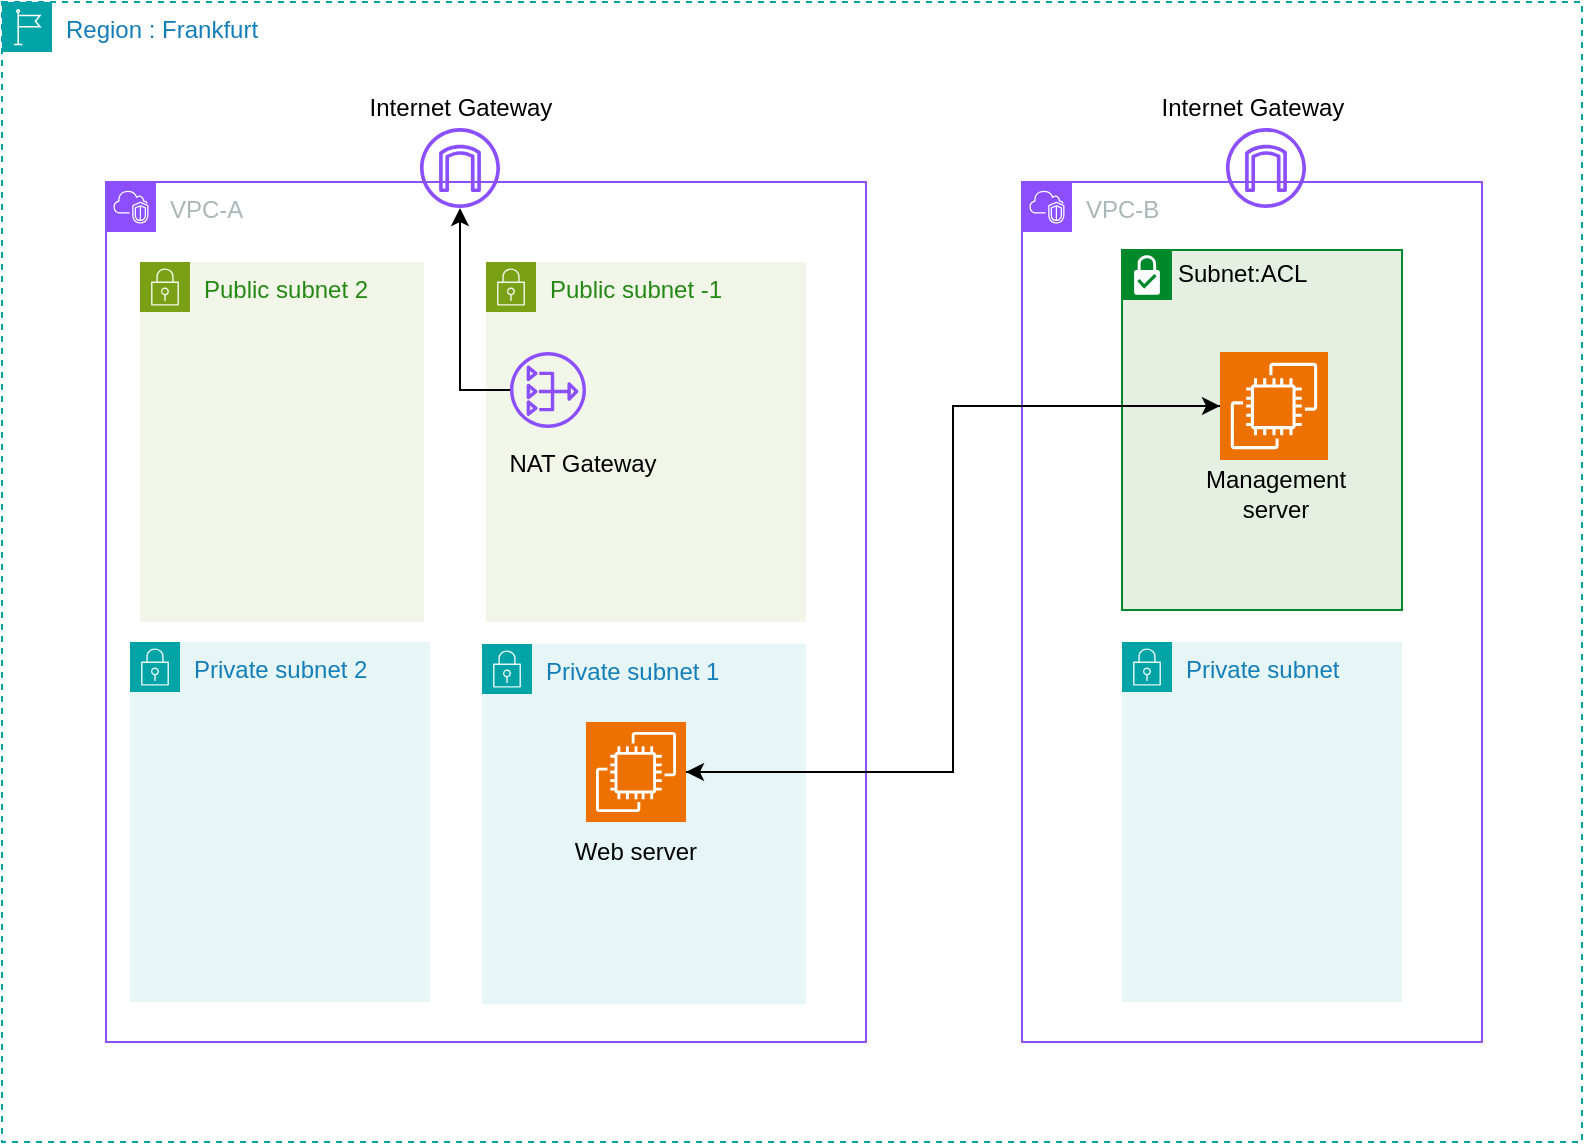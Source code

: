 <mxfile version="23.1.5" type="github">
  <diagram name="Pagina-1" id="JSuOB0qH_aEUuRuIwBlh">
    <mxGraphModel dx="1191" dy="721" grid="1" gridSize="10" guides="1" tooltips="1" connect="1" arrows="1" fold="1" page="1" pageScale="1" pageWidth="827" pageHeight="1169" math="0" shadow="0">
      <root>
        <mxCell id="0" />
        <mxCell id="1" parent="0" />
        <mxCell id="ssjmfCyC4Wv2lQjvstt9-3" value="Region : Frankfurt" style="points=[[0,0],[0.25,0],[0.5,0],[0.75,0],[1,0],[1,0.25],[1,0.5],[1,0.75],[1,1],[0.75,1],[0.5,1],[0.25,1],[0,1],[0,0.75],[0,0.5],[0,0.25]];outlineConnect=0;gradientColor=none;html=1;whiteSpace=wrap;fontSize=12;fontStyle=0;container=1;pointerEvents=0;collapsible=0;recursiveResize=0;shape=mxgraph.aws4.group;grIcon=mxgraph.aws4.group_region;strokeColor=#00A4A6;fillColor=none;verticalAlign=top;align=left;spacingLeft=30;fontColor=#147EBA;dashed=1;" vertex="1" parent="1">
          <mxGeometry x="18" y="70" width="790" height="570" as="geometry" />
        </mxCell>
        <mxCell id="ssjmfCyC4Wv2lQjvstt9-4" value="VPC-B" style="points=[[0,0],[0.25,0],[0.5,0],[0.75,0],[1,0],[1,0.25],[1,0.5],[1,0.75],[1,1],[0.75,1],[0.5,1],[0.25,1],[0,1],[0,0.75],[0,0.5],[0,0.25]];outlineConnect=0;gradientColor=none;html=1;whiteSpace=wrap;fontSize=12;fontStyle=0;container=1;pointerEvents=0;collapsible=0;recursiveResize=0;shape=mxgraph.aws4.group;grIcon=mxgraph.aws4.group_vpc2;strokeColor=#8C4FFF;fillColor=none;verticalAlign=top;align=left;spacingLeft=30;fontColor=#AAB7B8;dashed=0;" vertex="1" parent="ssjmfCyC4Wv2lQjvstt9-3">
          <mxGeometry x="510" y="90" width="230" height="430" as="geometry" />
        </mxCell>
        <mxCell id="ssjmfCyC4Wv2lQjvstt9-12" value="Subnet:ACL" style="shape=mxgraph.ibm.box;prType=subnet;fontStyle=0;verticalAlign=top;align=left;spacingLeft=32;spacingTop=4;fillColor=#E6F0E2;rounded=0;whiteSpace=wrap;html=1;strokeColor=#00882B;strokeWidth=1;dashed=0;container=1;spacing=-4;collapsible=0;expand=0;recursiveResize=0;" vertex="1" parent="ssjmfCyC4Wv2lQjvstt9-4">
          <mxGeometry x="50" y="34" width="140" height="180" as="geometry" />
        </mxCell>
        <mxCell id="ssjmfCyC4Wv2lQjvstt9-17" value="" style="sketch=0;points=[[0,0,0],[0.25,0,0],[0.5,0,0],[0.75,0,0],[1,0,0],[0,1,0],[0.25,1,0],[0.5,1,0],[0.75,1,0],[1,1,0],[0,0.25,0],[0,0.5,0],[0,0.75,0],[1,0.25,0],[1,0.5,0],[1,0.75,0]];outlineConnect=0;fontColor=#232F3E;fillColor=#ED7100;strokeColor=#ffffff;dashed=0;verticalLabelPosition=bottom;verticalAlign=top;align=center;html=1;fontSize=12;fontStyle=0;aspect=fixed;shape=mxgraph.aws4.resourceIcon;resIcon=mxgraph.aws4.ec2;" vertex="1" parent="ssjmfCyC4Wv2lQjvstt9-12">
          <mxGeometry x="49" y="51" width="54" height="54" as="geometry" />
        </mxCell>
        <mxCell id="ssjmfCyC4Wv2lQjvstt9-19" value="Management server" style="text;strokeColor=none;align=center;fillColor=none;html=1;verticalAlign=middle;whiteSpace=wrap;rounded=0;" vertex="1" parent="ssjmfCyC4Wv2lQjvstt9-12">
          <mxGeometry x="42" y="117" width="70" height="10" as="geometry" />
        </mxCell>
        <mxCell id="ssjmfCyC4Wv2lQjvstt9-13" value="Private subnet" style="points=[[0,0],[0.25,0],[0.5,0],[0.75,0],[1,0],[1,0.25],[1,0.5],[1,0.75],[1,1],[0.75,1],[0.5,1],[0.25,1],[0,1],[0,0.75],[0,0.5],[0,0.25]];outlineConnect=0;gradientColor=none;html=1;whiteSpace=wrap;fontSize=12;fontStyle=0;container=1;pointerEvents=0;collapsible=0;recursiveResize=0;shape=mxgraph.aws4.group;grIcon=mxgraph.aws4.group_security_group;grStroke=0;strokeColor=#00A4A6;fillColor=#E6F6F7;verticalAlign=top;align=left;spacingLeft=30;fontColor=#147EBA;dashed=0;" vertex="1" parent="ssjmfCyC4Wv2lQjvstt9-4">
          <mxGeometry x="50" y="230" width="140" height="180" as="geometry" />
        </mxCell>
        <mxCell id="ssjmfCyC4Wv2lQjvstt9-15" value="" style="sketch=0;outlineConnect=0;fontColor=#232F3E;gradientColor=none;fillColor=#8C4FFF;strokeColor=none;dashed=0;verticalLabelPosition=bottom;verticalAlign=top;align=center;html=1;fontSize=12;fontStyle=0;aspect=fixed;pointerEvents=1;shape=mxgraph.aws4.internet_gateway;" vertex="1" parent="ssjmfCyC4Wv2lQjvstt9-3">
          <mxGeometry x="209" y="63" width="40" height="40" as="geometry" />
        </mxCell>
        <mxCell id="ssjmfCyC4Wv2lQjvstt9-16" value="" style="sketch=0;outlineConnect=0;fontColor=#232F3E;gradientColor=none;fillColor=#8C4FFF;strokeColor=none;dashed=0;verticalLabelPosition=bottom;verticalAlign=top;align=center;html=1;fontSize=12;fontStyle=0;aspect=fixed;pointerEvents=1;shape=mxgraph.aws4.internet_gateway;" vertex="1" parent="ssjmfCyC4Wv2lQjvstt9-3">
          <mxGeometry x="612" y="63" width="40" height="40" as="geometry" />
        </mxCell>
        <mxCell id="ssjmfCyC4Wv2lQjvstt9-32" value="Internet Gateway" style="text;strokeColor=none;align=center;fillColor=none;html=1;verticalAlign=middle;whiteSpace=wrap;rounded=0;" vertex="1" parent="ssjmfCyC4Wv2lQjvstt9-3">
          <mxGeometry x="177.75" y="50" width="102.5" height="6" as="geometry" />
        </mxCell>
        <mxCell id="ssjmfCyC4Wv2lQjvstt9-35" value="Internet Gateway" style="text;strokeColor=none;align=center;fillColor=none;html=1;verticalAlign=middle;whiteSpace=wrap;rounded=0;" vertex="1" parent="ssjmfCyC4Wv2lQjvstt9-3">
          <mxGeometry x="573.75" y="50" width="102.5" height="6" as="geometry" />
        </mxCell>
        <mxCell id="ssjmfCyC4Wv2lQjvstt9-5" value="VPC-A" style="points=[[0,0],[0.25,0],[0.5,0],[0.75,0],[1,0],[1,0.25],[1,0.5],[1,0.75],[1,1],[0.75,1],[0.5,1],[0.25,1],[0,1],[0,0.75],[0,0.5],[0,0.25]];outlineConnect=0;gradientColor=none;html=1;whiteSpace=wrap;fontSize=12;fontStyle=0;container=1;pointerEvents=0;collapsible=0;recursiveResize=0;shape=mxgraph.aws4.group;grIcon=mxgraph.aws4.group_vpc2;strokeColor=#8C4FFF;fillColor=none;verticalAlign=top;align=left;spacingLeft=30;fontColor=#AAB7B8;dashed=0;" vertex="1" parent="1">
          <mxGeometry x="70" y="160" width="380" height="430" as="geometry" />
        </mxCell>
        <mxCell id="ssjmfCyC4Wv2lQjvstt9-10" value="Private subnet 2" style="points=[[0,0],[0.25,0],[0.5,0],[0.75,0],[1,0],[1,0.25],[1,0.5],[1,0.75],[1,1],[0.75,1],[0.5,1],[0.25,1],[0,1],[0,0.75],[0,0.5],[0,0.25]];outlineConnect=0;gradientColor=none;html=1;whiteSpace=wrap;fontSize=12;fontStyle=0;container=1;pointerEvents=0;collapsible=0;recursiveResize=0;shape=mxgraph.aws4.group;grIcon=mxgraph.aws4.group_security_group;grStroke=0;strokeColor=#00A4A6;fillColor=#E6F6F7;verticalAlign=top;align=left;spacingLeft=30;fontColor=#147EBA;dashed=0;" vertex="1" parent="ssjmfCyC4Wv2lQjvstt9-5">
          <mxGeometry x="12" y="230" width="150" height="180" as="geometry" />
        </mxCell>
        <mxCell id="ssjmfCyC4Wv2lQjvstt9-11" value="Private subnet 1" style="points=[[0,0],[0.25,0],[0.5,0],[0.75,0],[1,0],[1,0.25],[1,0.5],[1,0.75],[1,1],[0.75,1],[0.5,1],[0.25,1],[0,1],[0,0.75],[0,0.5],[0,0.25]];outlineConnect=0;gradientColor=none;html=1;whiteSpace=wrap;fontSize=12;fontStyle=0;container=1;pointerEvents=0;collapsible=0;recursiveResize=0;shape=mxgraph.aws4.group;grIcon=mxgraph.aws4.group_security_group;grStroke=0;strokeColor=#00A4A6;fillColor=#E6F6F7;verticalAlign=top;align=left;spacingLeft=30;fontColor=#147EBA;dashed=0;" vertex="1" parent="ssjmfCyC4Wv2lQjvstt9-5">
          <mxGeometry x="188" y="231" width="162" height="180" as="geometry" />
        </mxCell>
        <mxCell id="ssjmfCyC4Wv2lQjvstt9-18" value="" style="sketch=0;points=[[0,0,0],[0.25,0,0],[0.5,0,0],[0.75,0,0],[1,0,0],[0,1,0],[0.25,1,0],[0.5,1,0],[0.75,1,0],[1,1,0],[0,0.25,0],[0,0.5,0],[0,0.75,0],[1,0.25,0],[1,0.5,0],[1,0.75,0]];outlineConnect=0;fontColor=#232F3E;fillColor=#ED7100;strokeColor=#ffffff;dashed=0;verticalLabelPosition=bottom;verticalAlign=top;align=center;html=1;fontSize=12;fontStyle=0;aspect=fixed;shape=mxgraph.aws4.resourceIcon;resIcon=mxgraph.aws4.ec2;" vertex="1" parent="ssjmfCyC4Wv2lQjvstt9-11">
          <mxGeometry x="52" y="39" width="50" height="50" as="geometry" />
        </mxCell>
        <mxCell id="ssjmfCyC4Wv2lQjvstt9-20" value="Web server" style="text;strokeColor=none;align=center;fillColor=none;html=1;verticalAlign=middle;whiteSpace=wrap;rounded=0;" vertex="1" parent="ssjmfCyC4Wv2lQjvstt9-11">
          <mxGeometry x="44" y="92" width="66" height="24" as="geometry" />
        </mxCell>
        <mxCell id="ssjmfCyC4Wv2lQjvstt9-21" value="Public subnet -1" style="points=[[0,0],[0.25,0],[0.5,0],[0.75,0],[1,0],[1,0.25],[1,0.5],[1,0.75],[1,1],[0.75,1],[0.5,1],[0.25,1],[0,1],[0,0.75],[0,0.5],[0,0.25]];outlineConnect=0;gradientColor=none;html=1;whiteSpace=wrap;fontSize=12;fontStyle=0;container=1;pointerEvents=0;collapsible=0;recursiveResize=0;shape=mxgraph.aws4.group;grIcon=mxgraph.aws4.group_security_group;grStroke=0;strokeColor=#7AA116;fillColor=#F2F6E8;verticalAlign=top;align=left;spacingLeft=30;fontColor=#248814;dashed=0;" vertex="1" parent="ssjmfCyC4Wv2lQjvstt9-5">
          <mxGeometry x="190" y="40" width="160" height="180" as="geometry" />
        </mxCell>
        <mxCell id="ssjmfCyC4Wv2lQjvstt9-29" value="" style="sketch=0;outlineConnect=0;fontColor=#232F3E;gradientColor=none;fillColor=#8C4FFF;strokeColor=none;dashed=0;verticalLabelPosition=bottom;verticalAlign=top;align=center;html=1;fontSize=12;fontStyle=0;aspect=fixed;pointerEvents=1;shape=mxgraph.aws4.nat_gateway;" vertex="1" parent="ssjmfCyC4Wv2lQjvstt9-21">
          <mxGeometry x="12" y="45" width="38" height="38" as="geometry" />
        </mxCell>
        <mxCell id="ssjmfCyC4Wv2lQjvstt9-31" value="NAT Gateway" style="text;strokeColor=none;align=center;fillColor=none;html=1;verticalAlign=middle;whiteSpace=wrap;rounded=0;" vertex="1" parent="ssjmfCyC4Wv2lQjvstt9-21">
          <mxGeometry x="7" y="91" width="83" height="19" as="geometry" />
        </mxCell>
        <mxCell id="ssjmfCyC4Wv2lQjvstt9-22" value="Public subnet 2" style="points=[[0,0],[0.25,0],[0.5,0],[0.75,0],[1,0],[1,0.25],[1,0.5],[1,0.75],[1,1],[0.75,1],[0.5,1],[0.25,1],[0,1],[0,0.75],[0,0.5],[0,0.25]];outlineConnect=0;gradientColor=none;html=1;whiteSpace=wrap;fontSize=12;fontStyle=0;container=1;pointerEvents=0;collapsible=0;recursiveResize=0;shape=mxgraph.aws4.group;grIcon=mxgraph.aws4.group_security_group;grStroke=0;strokeColor=#7AA116;fillColor=#F2F6E8;verticalAlign=top;align=left;spacingLeft=30;fontColor=#248814;dashed=0;" vertex="1" parent="ssjmfCyC4Wv2lQjvstt9-5">
          <mxGeometry x="17" y="40" width="142" height="180" as="geometry" />
        </mxCell>
        <mxCell id="ssjmfCyC4Wv2lQjvstt9-25" style="edgeStyle=orthogonalEdgeStyle;rounded=0;orthogonalLoop=1;jettySize=auto;html=1;entryX=0;entryY=0.5;entryDx=0;entryDy=0;entryPerimeter=0;exitX=1;exitY=0.5;exitDx=0;exitDy=0;exitPerimeter=0;" edge="1" parent="1" source="ssjmfCyC4Wv2lQjvstt9-18" target="ssjmfCyC4Wv2lQjvstt9-17">
          <mxGeometry relative="1" as="geometry">
            <mxPoint x="370" y="455" as="sourcePoint" />
          </mxGeometry>
        </mxCell>
        <mxCell id="ssjmfCyC4Wv2lQjvstt9-27" style="edgeStyle=orthogonalEdgeStyle;rounded=0;orthogonalLoop=1;jettySize=auto;html=1;entryX=1;entryY=0.5;entryDx=0;entryDy=0;entryPerimeter=0;" edge="1" parent="1" source="ssjmfCyC4Wv2lQjvstt9-17" target="ssjmfCyC4Wv2lQjvstt9-18">
          <mxGeometry relative="1" as="geometry" />
        </mxCell>
        <mxCell id="ssjmfCyC4Wv2lQjvstt9-30" style="edgeStyle=orthogonalEdgeStyle;rounded=0;orthogonalLoop=1;jettySize=auto;html=1;" edge="1" parent="1" source="ssjmfCyC4Wv2lQjvstt9-29" target="ssjmfCyC4Wv2lQjvstt9-15">
          <mxGeometry relative="1" as="geometry" />
        </mxCell>
      </root>
    </mxGraphModel>
  </diagram>
</mxfile>
